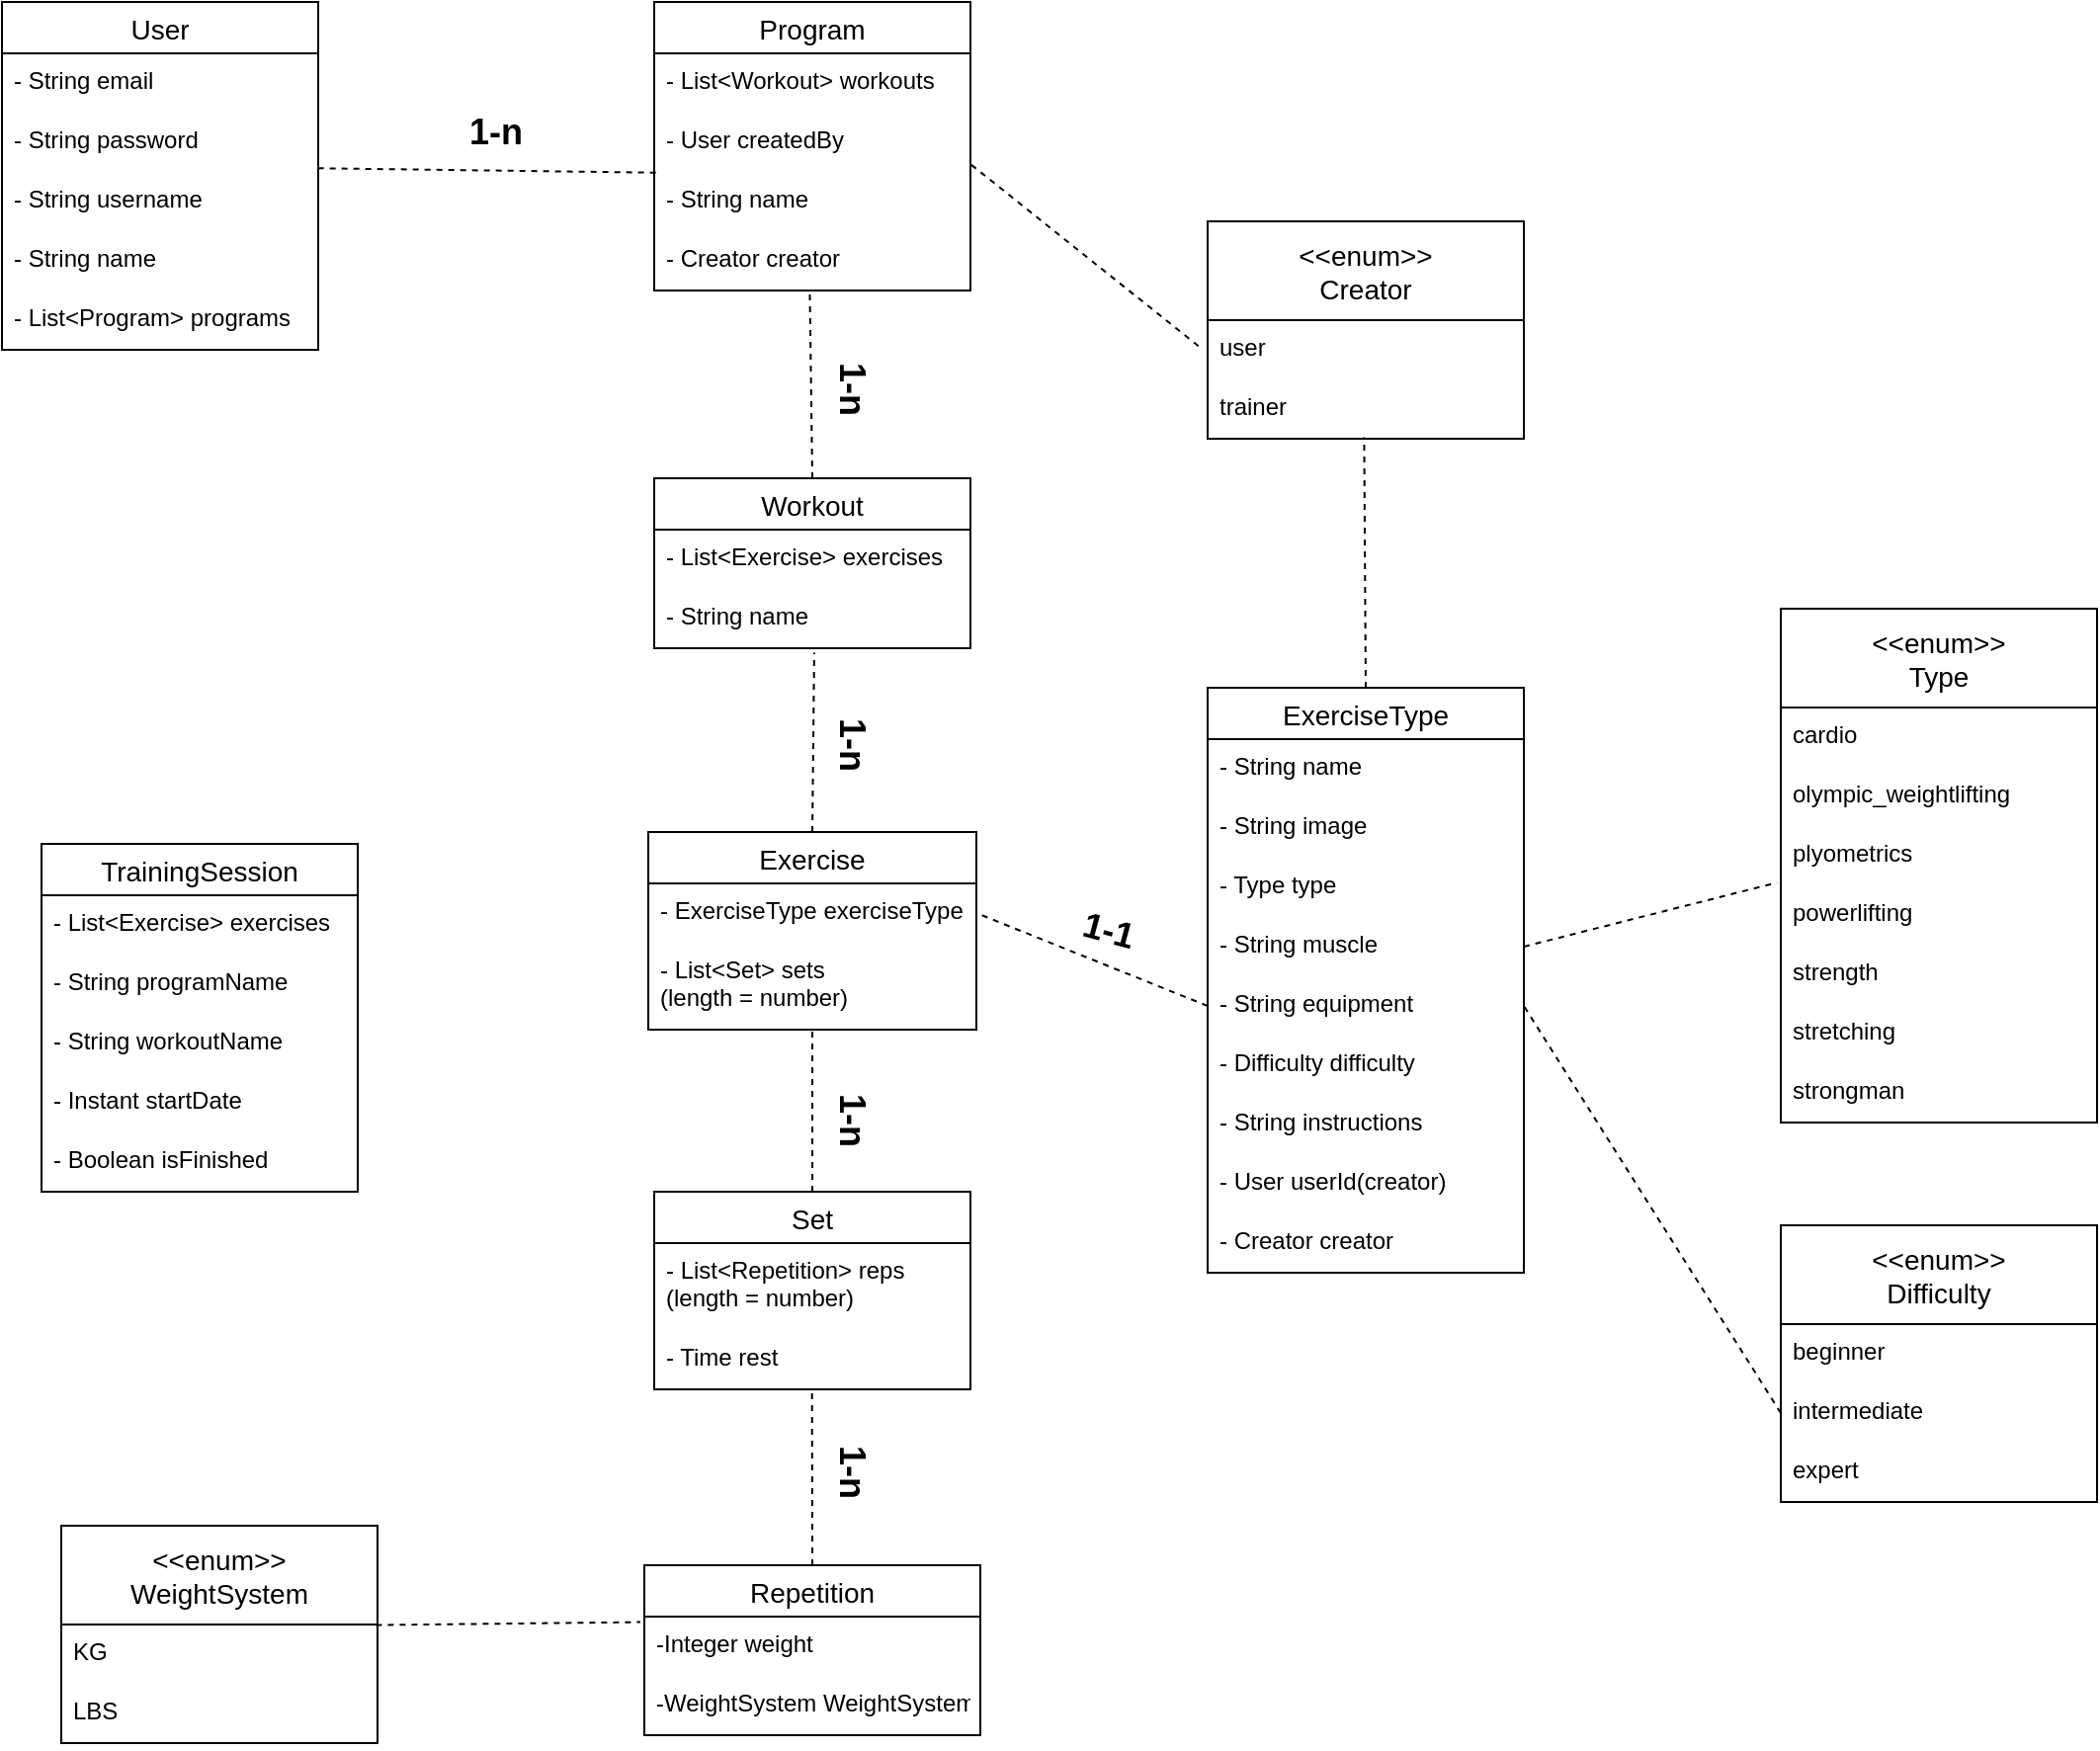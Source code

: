 <mxfile version="19.0.2" type="device"><diagram id="z7KryLZPQvCPyxBRq1E9" name="Page-1"><mxGraphModel dx="2586" dy="1266" grid="1" gridSize="10" guides="1" tooltips="1" connect="1" arrows="1" fold="1" page="1" pageScale="1" pageWidth="827" pageHeight="1169" math="0" shadow="0"><root><mxCell id="0"/><mxCell id="1" parent="0"/><mxCell id="tDv9RgGWSfxFxSJAqKmN-10" value="User" style="swimlane;fontStyle=0;childLayout=stackLayout;horizontal=1;startSize=26;horizontalStack=0;resizeParent=1;resizeParentMax=0;resizeLast=0;collapsible=1;marginBottom=0;align=center;fontSize=14;" parent="1" vertex="1"><mxGeometry x="50" y="159" width="160" height="176" as="geometry"/></mxCell><mxCell id="tDv9RgGWSfxFxSJAqKmN-13" value="- String email" style="text;strokeColor=none;fillColor=none;spacingLeft=4;spacingRight=4;overflow=hidden;rotatable=0;points=[[0,0.5],[1,0.5]];portConstraint=eastwest;fontSize=12;" parent="tDv9RgGWSfxFxSJAqKmN-10" vertex="1"><mxGeometry y="26" width="160" height="30" as="geometry"/></mxCell><mxCell id="tDv9RgGWSfxFxSJAqKmN-11" value="- String password" style="text;strokeColor=none;fillColor=none;spacingLeft=4;spacingRight=4;overflow=hidden;rotatable=0;points=[[0,0.5],[1,0.5]];portConstraint=eastwest;fontSize=12;" parent="tDv9RgGWSfxFxSJAqKmN-10" vertex="1"><mxGeometry y="56" width="160" height="30" as="geometry"/></mxCell><mxCell id="tDv9RgGWSfxFxSJAqKmN-45" value="- String username" style="text;strokeColor=none;fillColor=none;spacingLeft=4;spacingRight=4;overflow=hidden;rotatable=0;points=[[0,0.5],[1,0.5]];portConstraint=eastwest;fontSize=12;" parent="tDv9RgGWSfxFxSJAqKmN-10" vertex="1"><mxGeometry y="86" width="160" height="30" as="geometry"/></mxCell><mxCell id="tDv9RgGWSfxFxSJAqKmN-96" value="- String name" style="text;strokeColor=none;fillColor=none;spacingLeft=4;spacingRight=4;overflow=hidden;rotatable=0;points=[[0,0.5],[1,0.5]];portConstraint=eastwest;fontSize=12;" parent="tDv9RgGWSfxFxSJAqKmN-10" vertex="1"><mxGeometry y="116" width="160" height="30" as="geometry"/></mxCell><mxCell id="zmSsbBmw9fiQs_FIRTsC-13" value="- List&lt;Program&gt; programs" style="text;strokeColor=none;fillColor=none;spacingLeft=4;spacingRight=4;overflow=hidden;rotatable=0;points=[[0,0.5],[1,0.5]];portConstraint=eastwest;fontSize=12;" vertex="1" parent="tDv9RgGWSfxFxSJAqKmN-10"><mxGeometry y="146" width="160" height="30" as="geometry"/></mxCell><mxCell id="tDv9RgGWSfxFxSJAqKmN-15" value="Program" style="swimlane;fontStyle=0;childLayout=stackLayout;horizontal=1;startSize=26;horizontalStack=0;resizeParent=1;resizeParentMax=0;resizeLast=0;collapsible=1;marginBottom=0;align=center;fontSize=14;" parent="1" vertex="1"><mxGeometry x="380" y="159" width="160" height="146" as="geometry"/></mxCell><mxCell id="tDv9RgGWSfxFxSJAqKmN-16" value="- List&lt;Workout&gt; workouts" style="text;strokeColor=none;fillColor=none;spacingLeft=4;spacingRight=4;overflow=hidden;rotatable=0;points=[[0,0.5],[1,0.5]];portConstraint=eastwest;fontSize=12;" parent="tDv9RgGWSfxFxSJAqKmN-15" vertex="1"><mxGeometry y="26" width="160" height="30" as="geometry"/></mxCell><mxCell id="tDv9RgGWSfxFxSJAqKmN-54" value="- User createdBy" style="text;strokeColor=none;fillColor=none;spacingLeft=4;spacingRight=4;overflow=hidden;rotatable=0;points=[[0,0.5],[1,0.5]];portConstraint=eastwest;fontSize=12;" parent="tDv9RgGWSfxFxSJAqKmN-15" vertex="1"><mxGeometry y="56" width="160" height="30" as="geometry"/></mxCell><mxCell id="tDv9RgGWSfxFxSJAqKmN-55" value="- String name" style="text;strokeColor=none;fillColor=none;spacingLeft=4;spacingRight=4;overflow=hidden;rotatable=0;points=[[0,0.5],[1,0.5]];portConstraint=eastwest;fontSize=12;" parent="tDv9RgGWSfxFxSJAqKmN-15" vertex="1"><mxGeometry y="86" width="160" height="30" as="geometry"/></mxCell><mxCell id="tDv9RgGWSfxFxSJAqKmN-88" value="- Creator creator" style="text;strokeColor=none;fillColor=none;spacingLeft=4;spacingRight=4;overflow=hidden;rotatable=0;points=[[0,0.5],[1,0.5]];portConstraint=eastwest;fontSize=12;" parent="tDv9RgGWSfxFxSJAqKmN-15" vertex="1"><mxGeometry y="116" width="160" height="30" as="geometry"/></mxCell><mxCell id="tDv9RgGWSfxFxSJAqKmN-20" value="Workout" style="swimlane;fontStyle=0;childLayout=stackLayout;horizontal=1;startSize=26;horizontalStack=0;resizeParent=1;resizeParentMax=0;resizeLast=0;collapsible=1;marginBottom=0;align=center;fontSize=14;" parent="1" vertex="1"><mxGeometry x="380" y="400" width="160" height="86" as="geometry"/></mxCell><mxCell id="tDv9RgGWSfxFxSJAqKmN-21" value="- List&lt;Exercise&gt; exercises" style="text;strokeColor=none;fillColor=none;spacingLeft=4;spacingRight=4;overflow=hidden;rotatable=0;points=[[0,0.5],[1,0.5]];portConstraint=eastwest;fontSize=12;" parent="tDv9RgGWSfxFxSJAqKmN-20" vertex="1"><mxGeometry y="26" width="160" height="30" as="geometry"/></mxCell><mxCell id="tDv9RgGWSfxFxSJAqKmN-22" value="- String name" style="text;strokeColor=none;fillColor=none;spacingLeft=4;spacingRight=4;overflow=hidden;rotatable=0;points=[[0,0.5],[1,0.5]];portConstraint=eastwest;fontSize=12;" parent="tDv9RgGWSfxFxSJAqKmN-20" vertex="1"><mxGeometry y="56" width="160" height="30" as="geometry"/></mxCell><mxCell id="tDv9RgGWSfxFxSJAqKmN-25" value="Exercise" style="swimlane;fontStyle=0;childLayout=stackLayout;horizontal=1;startSize=26;horizontalStack=0;resizeParent=1;resizeParentMax=0;resizeLast=0;collapsible=1;marginBottom=0;align=center;fontSize=14;" parent="1" vertex="1"><mxGeometry x="377" y="579" width="166" height="100" as="geometry"/></mxCell><mxCell id="tDv9RgGWSfxFxSJAqKmN-26" value="- ExerciseType exerciseType" style="text;strokeColor=none;fillColor=none;spacingLeft=4;spacingRight=4;overflow=hidden;rotatable=0;points=[[0,0.5],[1,0.5]];portConstraint=eastwest;fontSize=12;" parent="tDv9RgGWSfxFxSJAqKmN-25" vertex="1"><mxGeometry y="26" width="166" height="30" as="geometry"/></mxCell><mxCell id="tDv9RgGWSfxFxSJAqKmN-27" value="- List&lt;Set&gt; sets  &#10;(length = number)" style="text;strokeColor=none;fillColor=none;spacingLeft=4;spacingRight=4;overflow=hidden;rotatable=0;points=[[0,0.5],[1,0.5]];portConstraint=eastwest;fontSize=12;" parent="tDv9RgGWSfxFxSJAqKmN-25" vertex="1"><mxGeometry y="56" width="166" height="44" as="geometry"/></mxCell><mxCell id="tDv9RgGWSfxFxSJAqKmN-30" value="Set" style="swimlane;fontStyle=0;childLayout=stackLayout;horizontal=1;startSize=26;horizontalStack=0;resizeParent=1;resizeParentMax=0;resizeLast=0;collapsible=1;marginBottom=0;align=center;fontSize=14;" parent="1" vertex="1"><mxGeometry x="380" y="761" width="160" height="100" as="geometry"/></mxCell><mxCell id="tDv9RgGWSfxFxSJAqKmN-31" value="- List&lt;Repetition&gt; reps &#10;(length = number)" style="text;strokeColor=none;fillColor=none;spacingLeft=4;spacingRight=4;overflow=hidden;rotatable=0;points=[[0,0.5],[1,0.5]];portConstraint=eastwest;fontSize=12;" parent="tDv9RgGWSfxFxSJAqKmN-30" vertex="1"><mxGeometry y="26" width="160" height="44" as="geometry"/></mxCell><mxCell id="tDv9RgGWSfxFxSJAqKmN-32" value="- Time rest" style="text;strokeColor=none;fillColor=none;spacingLeft=4;spacingRight=4;overflow=hidden;rotatable=0;points=[[0,0.5],[1,0.5]];portConstraint=eastwest;fontSize=12;" parent="tDv9RgGWSfxFxSJAqKmN-30" vertex="1"><mxGeometry y="70" width="160" height="30" as="geometry"/></mxCell><mxCell id="tDv9RgGWSfxFxSJAqKmN-35" value="Repetition" style="swimlane;fontStyle=0;childLayout=stackLayout;horizontal=1;startSize=26;horizontalStack=0;resizeParent=1;resizeParentMax=0;resizeLast=0;collapsible=1;marginBottom=0;align=center;fontSize=14;" parent="1" vertex="1"><mxGeometry x="375" y="950" width="170" height="86" as="geometry"/></mxCell><mxCell id="tDv9RgGWSfxFxSJAqKmN-37" value="-Integer weight" style="text;strokeColor=none;fillColor=none;spacingLeft=4;spacingRight=4;overflow=hidden;rotatable=0;points=[[0,0.5],[1,0.5]];portConstraint=eastwest;fontSize=12;" parent="tDv9RgGWSfxFxSJAqKmN-35" vertex="1"><mxGeometry y="26" width="170" height="30" as="geometry"/></mxCell><mxCell id="zmSsbBmw9fiQs_FIRTsC-29" value="-WeightSystem WeightSystem" style="text;strokeColor=none;fillColor=none;spacingLeft=4;spacingRight=4;overflow=hidden;rotatable=0;points=[[0,0.5],[1,0.5]];portConstraint=eastwest;fontSize=12;" vertex="1" parent="tDv9RgGWSfxFxSJAqKmN-35"><mxGeometry y="56" width="170" height="30" as="geometry"/></mxCell><mxCell id="tDv9RgGWSfxFxSJAqKmN-40" value="ExerciseType" style="swimlane;fontStyle=0;childLayout=stackLayout;horizontal=1;startSize=26;horizontalStack=0;resizeParent=1;resizeParentMax=0;resizeLast=0;collapsible=1;marginBottom=0;align=center;fontSize=14;" parent="1" vertex="1"><mxGeometry x="660" y="506" width="160" height="296" as="geometry"/></mxCell><mxCell id="tDv9RgGWSfxFxSJAqKmN-42" value="- String name" style="text;strokeColor=none;fillColor=none;spacingLeft=4;spacingRight=4;overflow=hidden;rotatable=0;points=[[0,0.5],[1,0.5]];portConstraint=eastwest;fontSize=12;" parent="tDv9RgGWSfxFxSJAqKmN-40" vertex="1"><mxGeometry y="26" width="160" height="30" as="geometry"/></mxCell><mxCell id="tDv9RgGWSfxFxSJAqKmN-47" value="- String image" style="text;strokeColor=none;fillColor=none;spacingLeft=4;spacingRight=4;overflow=hidden;rotatable=0;points=[[0,0.5],[1,0.5]];portConstraint=eastwest;fontSize=12;" parent="tDv9RgGWSfxFxSJAqKmN-40" vertex="1"><mxGeometry y="56" width="160" height="30" as="geometry"/></mxCell><mxCell id="tDv9RgGWSfxFxSJAqKmN-49" value="- Type type" style="text;strokeColor=none;fillColor=none;spacingLeft=4;spacingRight=4;overflow=hidden;rotatable=0;points=[[0,0.5],[1,0.5]];portConstraint=eastwest;fontSize=12;" parent="tDv9RgGWSfxFxSJAqKmN-40" vertex="1"><mxGeometry y="86" width="160" height="30" as="geometry"/></mxCell><mxCell id="tDv9RgGWSfxFxSJAqKmN-46" value="- String muscle" style="text;strokeColor=none;fillColor=none;spacingLeft=4;spacingRight=4;overflow=hidden;rotatable=0;points=[[0,0.5],[1,0.5]];portConstraint=eastwest;fontSize=12;" parent="tDv9RgGWSfxFxSJAqKmN-40" vertex="1"><mxGeometry y="116" width="160" height="30" as="geometry"/></mxCell><mxCell id="tDv9RgGWSfxFxSJAqKmN-51" value="- String equipment" style="text;strokeColor=none;fillColor=none;spacingLeft=4;spacingRight=4;overflow=hidden;rotatable=0;points=[[0,0.5],[1,0.5]];portConstraint=eastwest;fontSize=12;" parent="tDv9RgGWSfxFxSJAqKmN-40" vertex="1"><mxGeometry y="146" width="160" height="30" as="geometry"/></mxCell><mxCell id="tDv9RgGWSfxFxSJAqKmN-50" value="- Difficulty difficulty" style="text;strokeColor=none;fillColor=none;spacingLeft=4;spacingRight=4;overflow=hidden;rotatable=0;points=[[0,0.5],[1,0.5]];portConstraint=eastwest;fontSize=12;" parent="tDv9RgGWSfxFxSJAqKmN-40" vertex="1"><mxGeometry y="176" width="160" height="30" as="geometry"/></mxCell><mxCell id="tDv9RgGWSfxFxSJAqKmN-52" value="- String instructions" style="text;strokeColor=none;fillColor=none;spacingLeft=4;spacingRight=4;overflow=hidden;rotatable=0;points=[[0,0.5],[1,0.5]];portConstraint=eastwest;fontSize=12;" parent="tDv9RgGWSfxFxSJAqKmN-40" vertex="1"><mxGeometry y="206" width="160" height="30" as="geometry"/></mxCell><mxCell id="tDv9RgGWSfxFxSJAqKmN-53" value="- User userId(creator)" style="text;strokeColor=none;fillColor=none;spacingLeft=4;spacingRight=4;overflow=hidden;rotatable=0;points=[[0,0.5],[1,0.5]];portConstraint=eastwest;fontSize=12;" parent="tDv9RgGWSfxFxSJAqKmN-40" vertex="1"><mxGeometry y="236" width="160" height="30" as="geometry"/></mxCell><mxCell id="zmSsbBmw9fiQs_FIRTsC-20" value="- Creator creator" style="text;strokeColor=none;fillColor=none;spacingLeft=4;spacingRight=4;overflow=hidden;rotatable=0;points=[[0,0.5],[1,0.5]];portConstraint=eastwest;fontSize=12;" vertex="1" parent="tDv9RgGWSfxFxSJAqKmN-40"><mxGeometry y="266" width="160" height="30" as="geometry"/></mxCell><mxCell id="tDv9RgGWSfxFxSJAqKmN-66" value="&lt;&lt;enum&gt;&gt;&#10;Type" style="swimlane;fontStyle=0;childLayout=stackLayout;horizontal=1;startSize=50;horizontalStack=0;resizeParent=1;resizeParentMax=0;resizeLast=0;collapsible=1;marginBottom=0;align=center;fontSize=14;" parent="1" vertex="1"><mxGeometry x="950" y="466" width="160" height="260" as="geometry"/></mxCell><mxCell id="tDv9RgGWSfxFxSJAqKmN-67" value="cardio" style="text;strokeColor=none;fillColor=none;spacingLeft=4;spacingRight=4;overflow=hidden;rotatable=0;points=[[0,0.5],[1,0.5]];portConstraint=eastwest;fontSize=12;" parent="tDv9RgGWSfxFxSJAqKmN-66" vertex="1"><mxGeometry y="50" width="160" height="30" as="geometry"/></mxCell><mxCell id="tDv9RgGWSfxFxSJAqKmN-71" value="olympic_weightlifting" style="text;strokeColor=none;fillColor=none;spacingLeft=4;spacingRight=4;overflow=hidden;rotatable=0;points=[[0,0.5],[1,0.5]];portConstraint=eastwest;fontSize=12;" parent="tDv9RgGWSfxFxSJAqKmN-66" vertex="1"><mxGeometry y="80" width="160" height="30" as="geometry"/></mxCell><mxCell id="tDv9RgGWSfxFxSJAqKmN-72" value="plyometrics" style="text;strokeColor=none;fillColor=none;spacingLeft=4;spacingRight=4;overflow=hidden;rotatable=0;points=[[0,0.5],[1,0.5]];portConstraint=eastwest;fontSize=12;" parent="tDv9RgGWSfxFxSJAqKmN-66" vertex="1"><mxGeometry y="110" width="160" height="30" as="geometry"/></mxCell><mxCell id="tDv9RgGWSfxFxSJAqKmN-73" value="powerlifting" style="text;strokeColor=none;fillColor=none;spacingLeft=4;spacingRight=4;overflow=hidden;rotatable=0;points=[[0,0.5],[1,0.5]];portConstraint=eastwest;fontSize=12;" parent="tDv9RgGWSfxFxSJAqKmN-66" vertex="1"><mxGeometry y="140" width="160" height="30" as="geometry"/></mxCell><mxCell id="tDv9RgGWSfxFxSJAqKmN-74" value="strength" style="text;strokeColor=none;fillColor=none;spacingLeft=4;spacingRight=4;overflow=hidden;rotatable=0;points=[[0,0.5],[1,0.5]];portConstraint=eastwest;fontSize=12;" parent="tDv9RgGWSfxFxSJAqKmN-66" vertex="1"><mxGeometry y="170" width="160" height="30" as="geometry"/></mxCell><mxCell id="tDv9RgGWSfxFxSJAqKmN-75" value="stretching" style="text;strokeColor=none;fillColor=none;spacingLeft=4;spacingRight=4;overflow=hidden;rotatable=0;points=[[0,0.5],[1,0.5]];portConstraint=eastwest;fontSize=12;" parent="tDv9RgGWSfxFxSJAqKmN-66" vertex="1"><mxGeometry y="200" width="160" height="30" as="geometry"/></mxCell><mxCell id="tDv9RgGWSfxFxSJAqKmN-76" value="strongman" style="text;strokeColor=none;fillColor=none;spacingLeft=4;spacingRight=4;overflow=hidden;rotatable=0;points=[[0,0.5],[1,0.5]];portConstraint=eastwest;fontSize=12;" parent="tDv9RgGWSfxFxSJAqKmN-66" vertex="1"><mxGeometry y="230" width="160" height="30" as="geometry"/></mxCell><mxCell id="tDv9RgGWSfxFxSJAqKmN-77" value="&lt;&lt;enum&gt;&gt;&#10;Difficulty" style="swimlane;fontStyle=0;childLayout=stackLayout;horizontal=1;startSize=50;horizontalStack=0;resizeParent=1;resizeParentMax=0;resizeLast=0;collapsible=1;marginBottom=0;align=center;fontSize=14;" parent="1" vertex="1"><mxGeometry x="950" y="778" width="160" height="140" as="geometry"/></mxCell><mxCell id="tDv9RgGWSfxFxSJAqKmN-78" value="beginner" style="text;strokeColor=none;fillColor=none;spacingLeft=4;spacingRight=4;overflow=hidden;rotatable=0;points=[[0,0.5],[1,0.5]];portConstraint=eastwest;fontSize=12;" parent="tDv9RgGWSfxFxSJAqKmN-77" vertex="1"><mxGeometry y="50" width="160" height="30" as="geometry"/></mxCell><mxCell id="tDv9RgGWSfxFxSJAqKmN-79" value="intermediate" style="text;strokeColor=none;fillColor=none;spacingLeft=4;spacingRight=4;overflow=hidden;rotatable=0;points=[[0,0.5],[1,0.5]];portConstraint=eastwest;fontSize=12;" parent="tDv9RgGWSfxFxSJAqKmN-77" vertex="1"><mxGeometry y="80" width="160" height="30" as="geometry"/></mxCell><mxCell id="tDv9RgGWSfxFxSJAqKmN-80" value="expert" style="text;strokeColor=none;fillColor=none;spacingLeft=4;spacingRight=4;overflow=hidden;rotatable=0;points=[[0,0.5],[1,0.5]];portConstraint=eastwest;fontSize=12;" parent="tDv9RgGWSfxFxSJAqKmN-77" vertex="1"><mxGeometry y="110" width="160" height="30" as="geometry"/></mxCell><mxCell id="tDv9RgGWSfxFxSJAqKmN-89" value="TrainingSession" style="swimlane;fontStyle=0;childLayout=stackLayout;horizontal=1;startSize=26;horizontalStack=0;resizeParent=1;resizeParentMax=0;resizeLast=0;collapsible=1;marginBottom=0;align=center;fontSize=14;" parent="1" vertex="1"><mxGeometry x="70" y="585" width="160" height="176" as="geometry"/></mxCell><mxCell id="tDv9RgGWSfxFxSJAqKmN-90" value="- List&lt;Exercise&gt; exercises" style="text;strokeColor=none;fillColor=none;spacingLeft=4;spacingRight=4;overflow=hidden;rotatable=0;points=[[0,0.5],[1,0.5]];portConstraint=eastwest;fontSize=12;" parent="tDv9RgGWSfxFxSJAqKmN-89" vertex="1"><mxGeometry y="26" width="160" height="30" as="geometry"/></mxCell><mxCell id="tDv9RgGWSfxFxSJAqKmN-91" value="- String programName" style="text;strokeColor=none;fillColor=none;spacingLeft=4;spacingRight=4;overflow=hidden;rotatable=0;points=[[0,0.5],[1,0.5]];portConstraint=eastwest;fontSize=12;" parent="tDv9RgGWSfxFxSJAqKmN-89" vertex="1"><mxGeometry y="56" width="160" height="30" as="geometry"/></mxCell><mxCell id="tDv9RgGWSfxFxSJAqKmN-94" value="- String workoutName" style="text;strokeColor=none;fillColor=none;spacingLeft=4;spacingRight=4;overflow=hidden;rotatable=0;points=[[0,0.5],[1,0.5]];portConstraint=eastwest;fontSize=12;" parent="tDv9RgGWSfxFxSJAqKmN-89" vertex="1"><mxGeometry y="86" width="160" height="30" as="geometry"/></mxCell><mxCell id="tDv9RgGWSfxFxSJAqKmN-93" value="- Instant startDate" style="text;strokeColor=none;fillColor=none;spacingLeft=4;spacingRight=4;overflow=hidden;rotatable=0;points=[[0,0.5],[1,0.5]];portConstraint=eastwest;fontSize=12;" parent="tDv9RgGWSfxFxSJAqKmN-89" vertex="1"><mxGeometry y="116" width="160" height="30" as="geometry"/></mxCell><mxCell id="tDv9RgGWSfxFxSJAqKmN-95" value="- Boolean isFinished" style="text;strokeColor=none;fillColor=none;spacingLeft=4;spacingRight=4;overflow=hidden;rotatable=0;points=[[0,0.5],[1,0.5]];portConstraint=eastwest;fontSize=12;" parent="tDv9RgGWSfxFxSJAqKmN-89" vertex="1"><mxGeometry y="146" width="160" height="30" as="geometry"/></mxCell><mxCell id="zmSsbBmw9fiQs_FIRTsC-2" value="" style="endArrow=none;dashed=1;html=1;rounded=0;entryX=0.492;entryY=1.012;entryDx=0;entryDy=0;entryPerimeter=0;exitX=0.5;exitY=0;exitDx=0;exitDy=0;" edge="1" parent="1" source="tDv9RgGWSfxFxSJAqKmN-20" target="tDv9RgGWSfxFxSJAqKmN-88"><mxGeometry width="50" height="50" relative="1" as="geometry"><mxPoint x="459" y="380" as="sourcePoint"/><mxPoint x="460" y="330" as="targetPoint"/></mxGeometry></mxCell><mxCell id="zmSsbBmw9fiQs_FIRTsC-3" value="" style="endArrow=none;dashed=1;html=1;rounded=0;exitX=0.5;exitY=0;exitDx=0;exitDy=0;entryX=0.506;entryY=1.075;entryDx=0;entryDy=0;entryPerimeter=0;" edge="1" parent="1" source="tDv9RgGWSfxFxSJAqKmN-25" target="tDv9RgGWSfxFxSJAqKmN-22"><mxGeometry width="50" height="50" relative="1" as="geometry"><mxPoint x="459.5" y="578" as="sourcePoint"/><mxPoint x="460" y="510" as="targetPoint"/></mxGeometry></mxCell><mxCell id="zmSsbBmw9fiQs_FIRTsC-4" value="" style="endArrow=none;dashed=1;html=1;rounded=0;entryX=0.5;entryY=1.023;entryDx=0;entryDy=0;entryPerimeter=0;exitX=0.5;exitY=0;exitDx=0;exitDy=0;" edge="1" parent="1" source="tDv9RgGWSfxFxSJAqKmN-30" target="tDv9RgGWSfxFxSJAqKmN-27"><mxGeometry width="50" height="50" relative="1" as="geometry"><mxPoint x="460" y="750" as="sourcePoint"/><mxPoint x="460" y="690" as="targetPoint"/></mxGeometry></mxCell><mxCell id="zmSsbBmw9fiQs_FIRTsC-5" value="" style="endArrow=none;dashed=1;html=1;rounded=0;entryX=0.499;entryY=0.997;entryDx=0;entryDy=0;entryPerimeter=0;exitX=0.5;exitY=0;exitDx=0;exitDy=0;" edge="1" parent="1" source="tDv9RgGWSfxFxSJAqKmN-35" target="tDv9RgGWSfxFxSJAqKmN-32"><mxGeometry width="50" height="50" relative="1" as="geometry"><mxPoint x="460" y="930" as="sourcePoint"/><mxPoint x="459.5" y="870.012" as="targetPoint"/></mxGeometry></mxCell><mxCell id="zmSsbBmw9fiQs_FIRTsC-7" value="&lt;font style=&quot;font-size: 18px;&quot;&gt;&lt;b&gt;1-n&lt;/b&gt;&lt;/font&gt;" style="text;html=1;strokeColor=none;fillColor=none;align=center;verticalAlign=middle;whiteSpace=wrap;rounded=0;rotation=90;" vertex="1" parent="1"><mxGeometry x="450" y="340" width="60" height="30" as="geometry"/></mxCell><mxCell id="zmSsbBmw9fiQs_FIRTsC-8" value="" style="endArrow=none;dashed=1;html=1;rounded=0;entryX=1;entryY=0.5;entryDx=0;entryDy=0;exitX=0;exitY=0.5;exitDx=0;exitDy=0;" edge="1" parent="1" source="tDv9RgGWSfxFxSJAqKmN-51" target="tDv9RgGWSfxFxSJAqKmN-26"><mxGeometry width="50" height="50" relative="1" as="geometry"><mxPoint x="470" y="771" as="sourcePoint"/><mxPoint x="470" y="690.012" as="targetPoint"/></mxGeometry></mxCell><mxCell id="zmSsbBmw9fiQs_FIRTsC-9" value="&lt;font style=&quot;font-size: 18px;&quot;&gt;&lt;b&gt;1-n&lt;/b&gt;&lt;/font&gt;" style="text;html=1;strokeColor=none;fillColor=none;align=center;verticalAlign=middle;whiteSpace=wrap;rounded=0;rotation=90;" vertex="1" parent="1"><mxGeometry x="450" y="520" width="60" height="30" as="geometry"/></mxCell><mxCell id="zmSsbBmw9fiQs_FIRTsC-10" value="&lt;font style=&quot;font-size: 18px;&quot;&gt;&lt;b&gt;1-n&lt;/b&gt;&lt;/font&gt;" style="text;html=1;strokeColor=none;fillColor=none;align=center;verticalAlign=middle;whiteSpace=wrap;rounded=0;rotation=90;" vertex="1" parent="1"><mxGeometry x="450" y="710" width="60" height="30" as="geometry"/></mxCell><mxCell id="zmSsbBmw9fiQs_FIRTsC-11" value="&lt;font style=&quot;font-size: 18px;&quot;&gt;&lt;b&gt;1-n&lt;/b&gt;&lt;/font&gt;" style="text;html=1;strokeColor=none;fillColor=none;align=center;verticalAlign=middle;whiteSpace=wrap;rounded=0;rotation=90;" vertex="1" parent="1"><mxGeometry x="450" y="888" width="60" height="30" as="geometry"/></mxCell><mxCell id="zmSsbBmw9fiQs_FIRTsC-12" value="&lt;font style=&quot;font-size: 18px;&quot;&gt;&lt;b&gt;1-1&lt;/b&gt;&lt;/font&gt;" style="text;html=1;strokeColor=none;fillColor=none;align=center;verticalAlign=middle;whiteSpace=wrap;rounded=0;rotation=15;" vertex="1" parent="1"><mxGeometry x="580" y="614" width="60" height="30" as="geometry"/></mxCell><mxCell id="zmSsbBmw9fiQs_FIRTsC-14" value="" style="endArrow=none;dashed=1;html=1;rounded=0;entryX=0.006;entryY=1.012;entryDx=0;entryDy=0;exitX=0.999;exitY=-0.062;exitDx=0;exitDy=0;exitPerimeter=0;entryPerimeter=0;" edge="1" parent="1" source="tDv9RgGWSfxFxSJAqKmN-45" target="tDv9RgGWSfxFxSJAqKmN-54"><mxGeometry width="50" height="50" relative="1" as="geometry"><mxPoint x="301.28" y="394.64" as="sourcePoint"/><mxPoint x="300" y="300.0" as="targetPoint"/></mxGeometry></mxCell><mxCell id="zmSsbBmw9fiQs_FIRTsC-15" value="&lt;font style=&quot;font-size: 18px;&quot;&gt;&lt;b&gt;1-n&lt;/b&gt;&lt;/font&gt;" style="text;html=1;strokeColor=none;fillColor=none;align=center;verticalAlign=middle;whiteSpace=wrap;rounded=0;rotation=0;" vertex="1" parent="1"><mxGeometry x="270" y="210" width="60" height="30" as="geometry"/></mxCell><mxCell id="zmSsbBmw9fiQs_FIRTsC-16" value="&lt;&lt;enum&gt;&gt;&#10;Creator" style="swimlane;fontStyle=0;childLayout=stackLayout;horizontal=1;startSize=50;horizontalStack=0;resizeParent=1;resizeParentMax=0;resizeLast=0;collapsible=1;marginBottom=0;align=center;fontSize=14;" vertex="1" parent="1"><mxGeometry x="660" y="270" width="160" height="110" as="geometry"/></mxCell><mxCell id="zmSsbBmw9fiQs_FIRTsC-18" value="user" style="text;strokeColor=none;fillColor=none;spacingLeft=4;spacingRight=4;overflow=hidden;rotatable=0;points=[[0,0.5],[1,0.5]];portConstraint=eastwest;fontSize=12;" vertex="1" parent="zmSsbBmw9fiQs_FIRTsC-16"><mxGeometry y="50" width="160" height="30" as="geometry"/></mxCell><mxCell id="zmSsbBmw9fiQs_FIRTsC-19" value="trainer" style="text;strokeColor=none;fillColor=none;spacingLeft=4;spacingRight=4;overflow=hidden;rotatable=0;points=[[0,0.5],[1,0.5]];portConstraint=eastwest;fontSize=12;" vertex="1" parent="zmSsbBmw9fiQs_FIRTsC-16"><mxGeometry y="80" width="160" height="30" as="geometry"/></mxCell><mxCell id="zmSsbBmw9fiQs_FIRTsC-21" value="" style="endArrow=none;dashed=1;html=1;rounded=0;fontSize=18;exitX=1.003;exitY=0.881;exitDx=0;exitDy=0;exitPerimeter=0;entryX=-0.021;entryY=0.471;entryDx=0;entryDy=0;entryPerimeter=0;" edge="1" parent="1" source="tDv9RgGWSfxFxSJAqKmN-54" target="zmSsbBmw9fiQs_FIRTsC-18"><mxGeometry width="50" height="50" relative="1" as="geometry"><mxPoint x="730" y="400" as="sourcePoint"/><mxPoint x="780" y="350" as="targetPoint"/></mxGeometry></mxCell><mxCell id="zmSsbBmw9fiQs_FIRTsC-22" value="" style="endArrow=none;dashed=1;html=1;rounded=0;fontSize=18;exitX=0.5;exitY=0;exitDx=0;exitDy=0;entryX=0.495;entryY=0.974;entryDx=0;entryDy=0;entryPerimeter=0;" edge="1" parent="1" source="tDv9RgGWSfxFxSJAqKmN-40" target="zmSsbBmw9fiQs_FIRTsC-19"><mxGeometry width="50" height="50" relative="1" as="geometry"><mxPoint x="730" y="400" as="sourcePoint"/><mxPoint x="780" y="350" as="targetPoint"/></mxGeometry></mxCell><mxCell id="zmSsbBmw9fiQs_FIRTsC-23" value="" style="endArrow=none;dashed=1;html=1;rounded=0;fontSize=18;entryX=-0.012;entryY=0.954;entryDx=0;entryDy=0;entryPerimeter=0;exitX=1;exitY=0.5;exitDx=0;exitDy=0;" edge="1" parent="1" source="tDv9RgGWSfxFxSJAqKmN-46" target="tDv9RgGWSfxFxSJAqKmN-72"><mxGeometry width="50" height="50" relative="1" as="geometry"><mxPoint x="730" y="710" as="sourcePoint"/><mxPoint x="780" y="660" as="targetPoint"/></mxGeometry></mxCell><mxCell id="zmSsbBmw9fiQs_FIRTsC-24" value="" style="endArrow=none;dashed=1;html=1;rounded=0;fontSize=18;entryX=1;entryY=0.5;entryDx=0;entryDy=0;exitX=0;exitY=0.5;exitDx=0;exitDy=0;" edge="1" parent="1" source="tDv9RgGWSfxFxSJAqKmN-79" target="tDv9RgGWSfxFxSJAqKmN-51"><mxGeometry width="50" height="50" relative="1" as="geometry"><mxPoint x="730" y="710" as="sourcePoint"/><mxPoint x="780" y="660" as="targetPoint"/></mxGeometry></mxCell><mxCell id="zmSsbBmw9fiQs_FIRTsC-25" value="&lt;&lt;enum&gt;&gt;&#10;WeightSystem" style="swimlane;fontStyle=0;childLayout=stackLayout;horizontal=1;startSize=50;horizontalStack=0;resizeParent=1;resizeParentMax=0;resizeLast=0;collapsible=1;marginBottom=0;align=center;fontSize=14;" vertex="1" parent="1"><mxGeometry x="80" y="930" width="160" height="110" as="geometry"/></mxCell><mxCell id="zmSsbBmw9fiQs_FIRTsC-26" value="KG" style="text;strokeColor=none;fillColor=none;spacingLeft=4;spacingRight=4;overflow=hidden;rotatable=0;points=[[0,0.5],[1,0.5]];portConstraint=eastwest;fontSize=12;" vertex="1" parent="zmSsbBmw9fiQs_FIRTsC-25"><mxGeometry y="50" width="160" height="30" as="geometry"/></mxCell><mxCell id="zmSsbBmw9fiQs_FIRTsC-27" value="LBS" style="text;strokeColor=none;fillColor=none;spacingLeft=4;spacingRight=4;overflow=hidden;rotatable=0;points=[[0,0.5],[1,0.5]];portConstraint=eastwest;fontSize=12;" vertex="1" parent="zmSsbBmw9fiQs_FIRTsC-25"><mxGeometry y="80" width="160" height="30" as="geometry"/></mxCell><mxCell id="zmSsbBmw9fiQs_FIRTsC-28" value="" style="endArrow=none;dashed=1;html=1;rounded=0;fontSize=18;exitX=0.995;exitY=0.009;exitDx=0;exitDy=0;exitPerimeter=0;entryX=-0.012;entryY=0.093;entryDx=0;entryDy=0;entryPerimeter=0;" edge="1" parent="1" source="zmSsbBmw9fiQs_FIRTsC-26" target="tDv9RgGWSfxFxSJAqKmN-37"><mxGeometry width="50" height="50" relative="1" as="geometry"><mxPoint x="250" y="980.0" as="sourcePoint"/><mxPoint x="366.16" y="1072.7" as="targetPoint"/></mxGeometry></mxCell></root></mxGraphModel></diagram></mxfile>